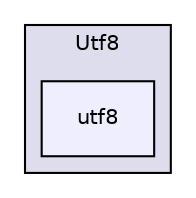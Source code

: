 digraph "utf8" {
  compound=true
  node [ fontsize="10", fontname="Helvetica"];
  edge [ labelfontsize="10", labelfontname="Helvetica"];
  subgraph clusterdir_10930f3c8f69712be9ebe734759bf622 {
    graph [ bgcolor="#ddddee", pencolor="black", label="Utf8" fontname="Helvetica", fontsize="10", URL="dir_10930f3c8f69712be9ebe734759bf622.html"]
  dir_8dce0db741535d417ccef573bc50338a [shape=box, label="utf8", style="filled", fillcolor="#eeeeff", pencolor="black", URL="dir_8dce0db741535d417ccef573bc50338a.html"];
  }
}
